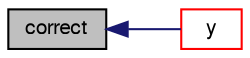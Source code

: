 digraph "correct"
{
  bgcolor="transparent";
  edge [fontname="FreeSans",fontsize="10",labelfontname="FreeSans",labelfontsize="10"];
  node [fontname="FreeSans",fontsize="10",shape=record];
  rankdir="LR";
  Node1366 [label="correct",height=0.2,width=0.4,color="black", fillcolor="grey75", style="filled", fontcolor="black"];
  Node1366 -> Node1367 [dir="back",color="midnightblue",fontsize="10",style="solid",fontname="FreeSans"];
  Node1367 [label="y",height=0.2,width=0.4,color="red",URL="$a31314.html#a152c527a6b3137685b03893a7a3a73eb",tooltip="Return the near wall distances. "];
}
